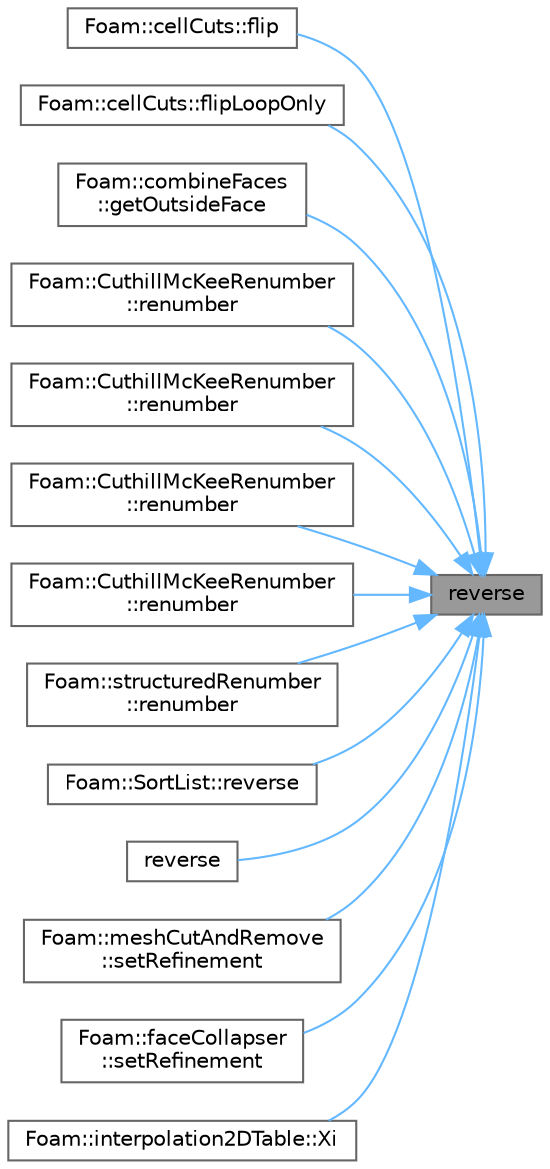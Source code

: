 digraph "reverse"
{
 // LATEX_PDF_SIZE
  bgcolor="transparent";
  edge [fontname=Helvetica,fontsize=10,labelfontname=Helvetica,labelfontsize=10];
  node [fontname=Helvetica,fontsize=10,shape=box,height=0.2,width=0.4];
  rankdir="RL";
  Node1 [id="Node000001",label="reverse",height=0.2,width=0.4,color="gray40", fillcolor="grey60", style="filled", fontcolor="black",tooltip=" "];
  Node1 -> Node2 [id="edge1_Node000001_Node000002",dir="back",color="steelblue1",style="solid",tooltip=" "];
  Node2 [id="Node000002",label="Foam::cellCuts::flip",height=0.2,width=0.4,color="grey40", fillcolor="white", style="filled",URL="$classFoam_1_1cellCuts.html#a729e021c0035c13c32420318abbe9899",tooltip=" "];
  Node1 -> Node3 [id="edge2_Node000001_Node000003",dir="back",color="steelblue1",style="solid",tooltip=" "];
  Node3 [id="Node000003",label="Foam::cellCuts::flipLoopOnly",height=0.2,width=0.4,color="grey40", fillcolor="white", style="filled",URL="$classFoam_1_1cellCuts.html#a5f2cab90728fc815475d2ee71a4791f7",tooltip=" "];
  Node1 -> Node4 [id="edge3_Node000001_Node000004",dir="back",color="steelblue1",style="solid",tooltip=" "];
  Node4 [id="Node000004",label="Foam::combineFaces\l::getOutsideFace",height=0.2,width=0.4,color="grey40", fillcolor="white", style="filled",URL="$classFoam_1_1combineFaces.html#af695da5d6484dda0cf20307778b302f0",tooltip=" "];
  Node1 -> Node5 [id="edge4_Node000001_Node000005",dir="back",color="steelblue1",style="solid",tooltip=" "];
  Node5 [id="Node000005",label="Foam::CuthillMcKeeRenumber\l::renumber",height=0.2,width=0.4,color="grey40", fillcolor="white", style="filled",URL="$classFoam_1_1CuthillMcKeeRenumber.html#af5f122b864f7e28ac5ff650282b52b2f",tooltip=" "];
  Node1 -> Node6 [id="edge5_Node000001_Node000006",dir="back",color="steelblue1",style="solid",tooltip=" "];
  Node6 [id="Node000006",label="Foam::CuthillMcKeeRenumber\l::renumber",height=0.2,width=0.4,color="grey40", fillcolor="white", style="filled",URL="$classFoam_1_1CuthillMcKeeRenumber.html#a2da17e5fa89d13de89878de92db063ab",tooltip=" "];
  Node1 -> Node7 [id="edge6_Node000001_Node000007",dir="back",color="steelblue1",style="solid",tooltip=" "];
  Node7 [id="Node000007",label="Foam::CuthillMcKeeRenumber\l::renumber",height=0.2,width=0.4,color="grey40", fillcolor="white", style="filled",URL="$classFoam_1_1CuthillMcKeeRenumber.html#aa191e7f6fb7829201b011239e67d0ffb",tooltip=" "];
  Node1 -> Node8 [id="edge7_Node000001_Node000008",dir="back",color="steelblue1",style="solid",tooltip=" "];
  Node8 [id="Node000008",label="Foam::CuthillMcKeeRenumber\l::renumber",height=0.2,width=0.4,color="grey40", fillcolor="white", style="filled",URL="$classFoam_1_1CuthillMcKeeRenumber.html#a43e03f902cbbeb39d4552a7e1cee9e73",tooltip=" "];
  Node1 -> Node9 [id="edge8_Node000001_Node000009",dir="back",color="steelblue1",style="solid",tooltip=" "];
  Node9 [id="Node000009",label="Foam::structuredRenumber\l::renumber",height=0.2,width=0.4,color="grey40", fillcolor="white", style="filled",URL="$classFoam_1_1structuredRenumber.html#a43e03f902cbbeb39d4552a7e1cee9e73",tooltip=" "];
  Node1 -> Node10 [id="edge9_Node000001_Node000010",dir="back",color="steelblue1",style="solid",tooltip=" "];
  Node10 [id="Node000010",label="Foam::SortList::reverse",height=0.2,width=0.4,color="grey40", fillcolor="white", style="filled",URL="$classFoam_1_1SortList.html#a310c0bebc002158f5646a91d60e4dc89",tooltip=" "];
  Node1 -> Node11 [id="edge10_Node000001_Node000011",dir="back",color="steelblue1",style="solid",tooltip=" "];
  Node11 [id="Node000011",label="reverse",height=0.2,width=0.4,color="grey40", fillcolor="white", style="filled",URL="$namespaceFoam.html#aa7219b225e007c9302d6e06293ad1fef",tooltip=" "];
  Node1 -> Node12 [id="edge11_Node000001_Node000012",dir="back",color="steelblue1",style="solid",tooltip=" "];
  Node12 [id="Node000012",label="Foam::meshCutAndRemove\l::setRefinement",height=0.2,width=0.4,color="grey40", fillcolor="white", style="filled",URL="$classFoam_1_1meshCutAndRemove.html#ad6a2acdc12be8ac11fcb64607238e053",tooltip=" "];
  Node1 -> Node13 [id="edge12_Node000001_Node000013",dir="back",color="steelblue1",style="solid",tooltip=" "];
  Node13 [id="Node000013",label="Foam::faceCollapser\l::setRefinement",height=0.2,width=0.4,color="grey40", fillcolor="white", style="filled",URL="$classFoam_1_1faceCollapser.html#a4eb4757ecb940ebe87d1e45559d1bad1",tooltip=" "];
  Node1 -> Node14 [id="edge13_Node000001_Node000014",dir="back",color="steelblue1",style="solid",tooltip=" "];
  Node14 [id="Node000014",label="Foam::interpolation2DTable::Xi",height=0.2,width=0.4,color="grey40", fillcolor="white", style="filled",URL="$classFoam_1_1interpolation2DTable.html#aa1a31454362acabd790a21f6c61614be",tooltip=" "];
}
